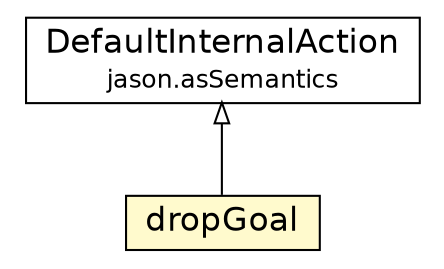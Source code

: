 #!/usr/local/bin/dot
#
# Class diagram 
# Generated by UMLGraph version 5.1 (http://www.umlgraph.org/)
#

digraph G {
	edge [fontname="Helvetica",fontsize=10,labelfontname="Helvetica",labelfontsize=10];
	node [fontname="Helvetica",fontsize=10,shape=plaintext];
	nodesep=0.25;
	ranksep=0.5;
	// jason.asSemantics.DefaultInternalAction
	c53924 [label=<<table title="jason.asSemantics.DefaultInternalAction" border="0" cellborder="1" cellspacing="0" cellpadding="2" port="p" href="../asSemantics/DefaultInternalAction.html">
		<tr><td><table border="0" cellspacing="0" cellpadding="1">
<tr><td align="center" balign="center"> DefaultInternalAction </td></tr>
<tr><td align="center" balign="center"><font point-size="12.0"> jason.asSemantics </font></td></tr>
		</table></td></tr>
		</table>>, fontname="Helvetica", fontcolor="black", fontsize=16.0];
	// jason.stdlib.dropGoal
	c54121 [label=<<table title="jason.stdlib.dropGoal" border="0" cellborder="1" cellspacing="0" cellpadding="2" port="p" bgcolor="lemonChiffon" href="./dropGoal.html">
		<tr><td><table border="0" cellspacing="0" cellpadding="1">
<tr><td align="center" balign="center"> dropGoal </td></tr>
		</table></td></tr>
		</table>>, fontname="Helvetica", fontcolor="black", fontsize=16.0];
	//jason.stdlib.dropGoal extends jason.asSemantics.DefaultInternalAction
	c53924:p -> c54121:p [dir=back,arrowtail=empty];
}

